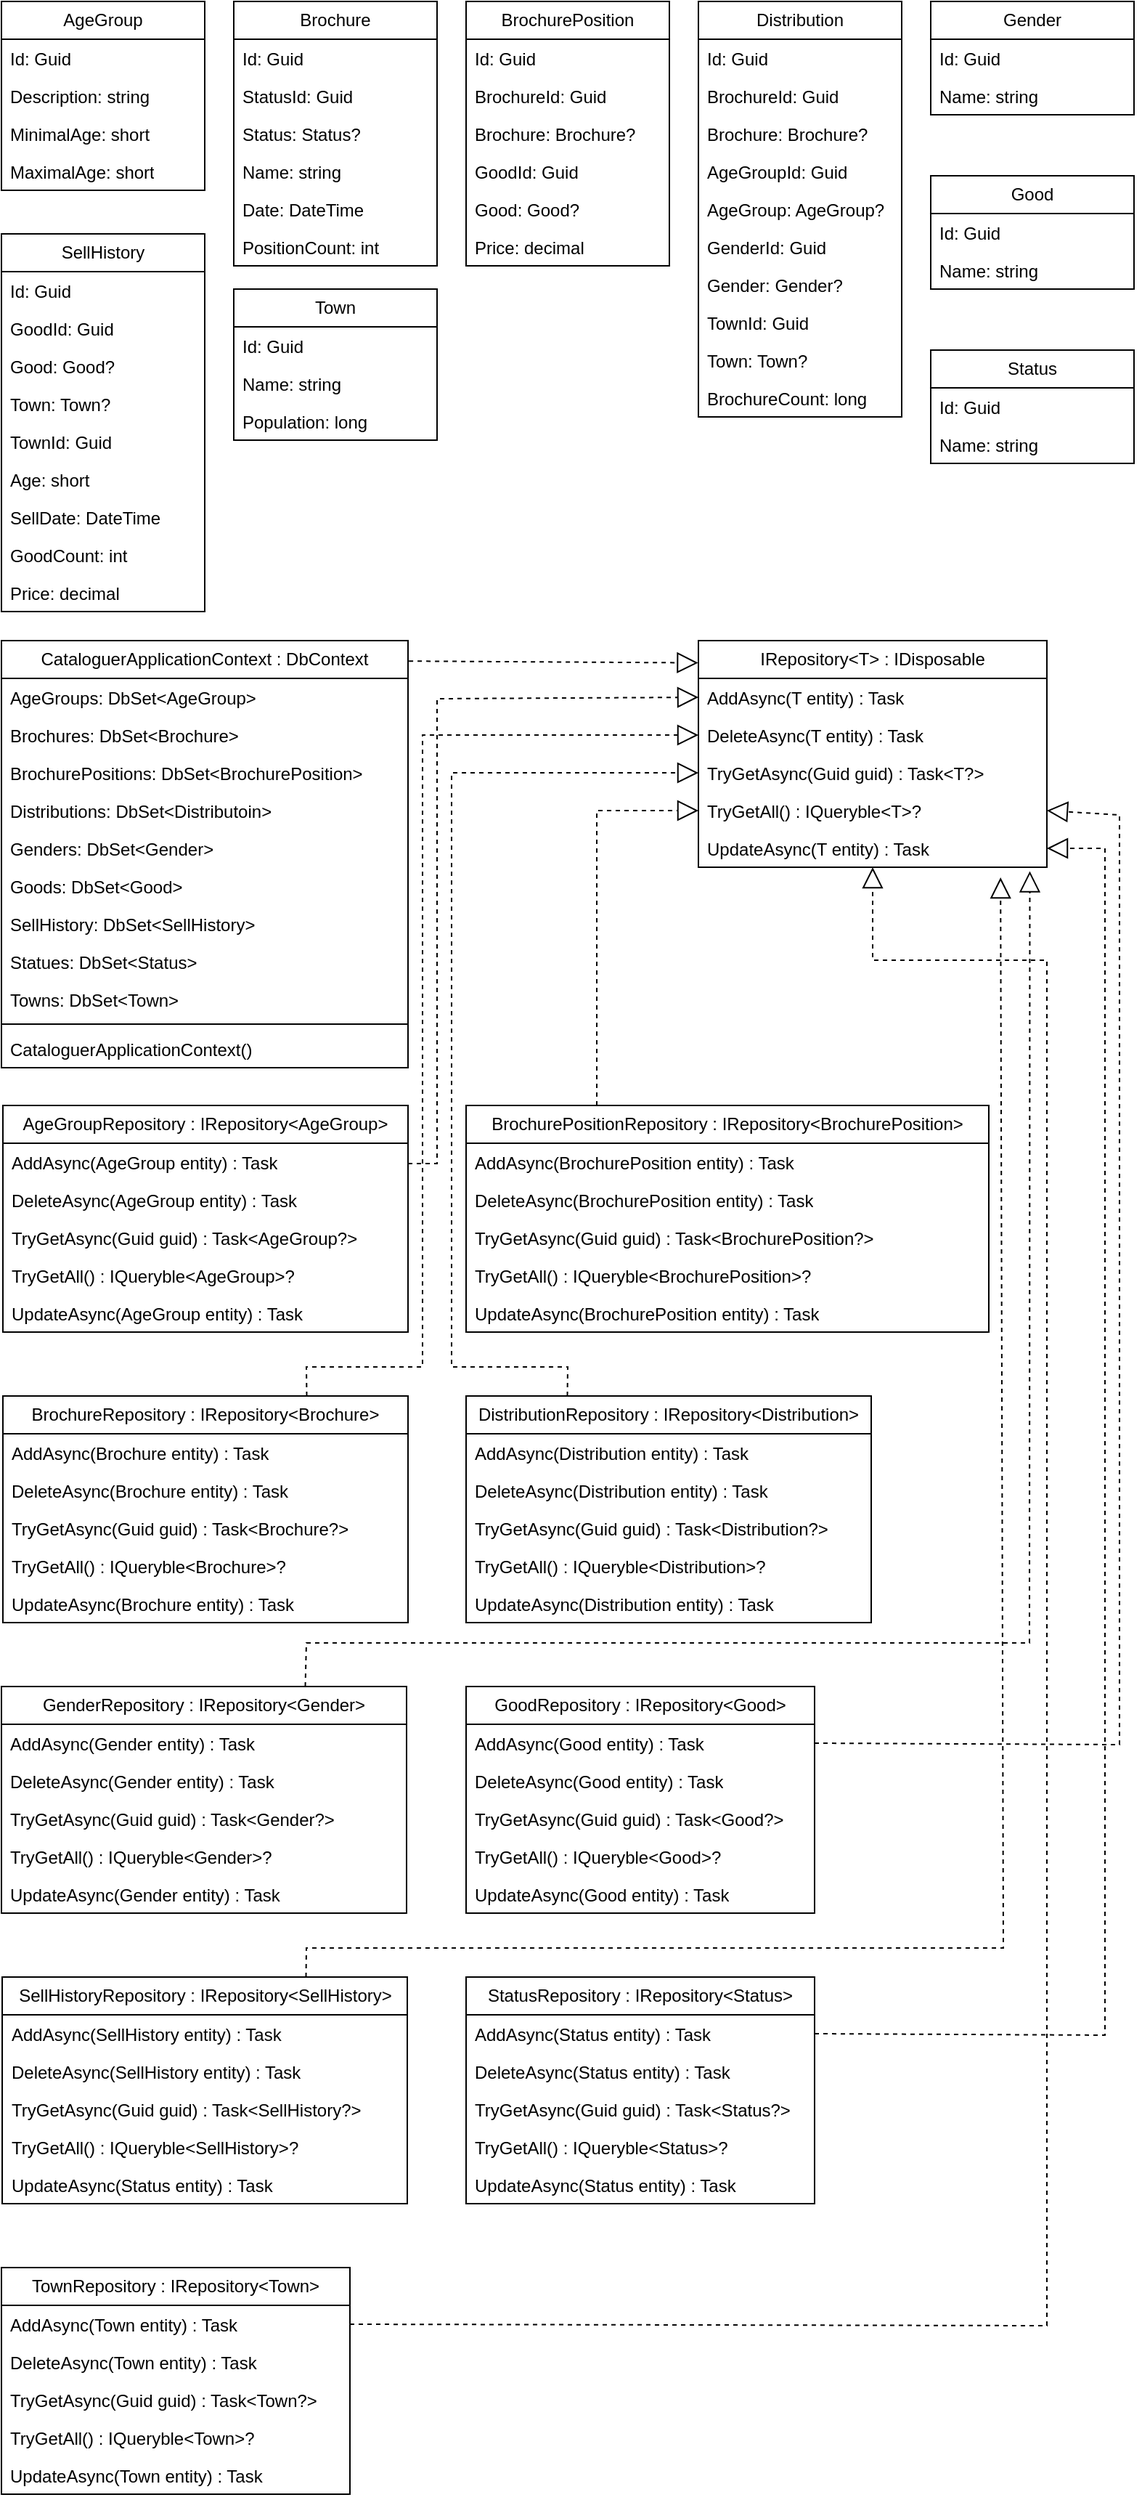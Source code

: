 <mxfile version="22.0.4" type="device">
  <diagram name="Страница — 1" id="dkIzatbvSpOLDC7T3Rk1">
    <mxGraphModel dx="1687" dy="904" grid="1" gridSize="10" guides="1" tooltips="1" connect="1" arrows="1" fold="1" page="1" pageScale="1" pageWidth="827" pageHeight="1169" math="0" shadow="0">
      <root>
        <mxCell id="0" />
        <mxCell id="1" parent="0" />
        <mxCell id="35c4_A7QGPOfmQpwrXr2-1" value="AgeGroup" style="swimlane;fontStyle=0;childLayout=stackLayout;horizontal=1;startSize=26;fillColor=none;horizontalStack=0;resizeParent=1;resizeParentMax=0;resizeLast=0;collapsible=1;marginBottom=0;whiteSpace=wrap;html=1;" parent="1" vertex="1">
          <mxGeometry x="40" y="40" width="140" height="130" as="geometry" />
        </mxCell>
        <mxCell id="35c4_A7QGPOfmQpwrXr2-2" value="Id: Guid" style="text;strokeColor=none;fillColor=none;align=left;verticalAlign=top;spacingLeft=4;spacingRight=4;overflow=hidden;rotatable=0;points=[[0,0.5],[1,0.5]];portConstraint=eastwest;whiteSpace=wrap;html=1;" parent="35c4_A7QGPOfmQpwrXr2-1" vertex="1">
          <mxGeometry y="26" width="140" height="26" as="geometry" />
        </mxCell>
        <mxCell id="35c4_A7QGPOfmQpwrXr2-3" value="Description: string" style="text;strokeColor=none;fillColor=none;align=left;verticalAlign=top;spacingLeft=4;spacingRight=4;overflow=hidden;rotatable=0;points=[[0,0.5],[1,0.5]];portConstraint=eastwest;whiteSpace=wrap;html=1;" parent="35c4_A7QGPOfmQpwrXr2-1" vertex="1">
          <mxGeometry y="52" width="140" height="26" as="geometry" />
        </mxCell>
        <mxCell id="35c4_A7QGPOfmQpwrXr2-4" value="MinimalAge: short" style="text;strokeColor=none;fillColor=none;align=left;verticalAlign=top;spacingLeft=4;spacingRight=4;overflow=hidden;rotatable=0;points=[[0,0.5],[1,0.5]];portConstraint=eastwest;whiteSpace=wrap;html=1;" parent="35c4_A7QGPOfmQpwrXr2-1" vertex="1">
          <mxGeometry y="78" width="140" height="26" as="geometry" />
        </mxCell>
        <mxCell id="35c4_A7QGPOfmQpwrXr2-5" value="MaximalAge: short" style="text;strokeColor=none;fillColor=none;align=left;verticalAlign=top;spacingLeft=4;spacingRight=4;overflow=hidden;rotatable=0;points=[[0,0.5],[1,0.5]];portConstraint=eastwest;whiteSpace=wrap;html=1;" parent="35c4_A7QGPOfmQpwrXr2-1" vertex="1">
          <mxGeometry y="104" width="140" height="26" as="geometry" />
        </mxCell>
        <mxCell id="35c4_A7QGPOfmQpwrXr2-6" value="Brochure" style="swimlane;fontStyle=0;childLayout=stackLayout;horizontal=1;startSize=26;fillColor=none;horizontalStack=0;resizeParent=1;resizeParentMax=0;resizeLast=0;collapsible=1;marginBottom=0;whiteSpace=wrap;html=1;" parent="1" vertex="1">
          <mxGeometry x="200" y="40" width="140" height="182" as="geometry" />
        </mxCell>
        <mxCell id="35c4_A7QGPOfmQpwrXr2-7" value="Id: Guid" style="text;strokeColor=none;fillColor=none;align=left;verticalAlign=top;spacingLeft=4;spacingRight=4;overflow=hidden;rotatable=0;points=[[0,0.5],[1,0.5]];portConstraint=eastwest;whiteSpace=wrap;html=1;" parent="35c4_A7QGPOfmQpwrXr2-6" vertex="1">
          <mxGeometry y="26" width="140" height="26" as="geometry" />
        </mxCell>
        <mxCell id="35c4_A7QGPOfmQpwrXr2-8" value="StatusId: Guid" style="text;strokeColor=none;fillColor=none;align=left;verticalAlign=top;spacingLeft=4;spacingRight=4;overflow=hidden;rotatable=0;points=[[0,0.5],[1,0.5]];portConstraint=eastwest;whiteSpace=wrap;html=1;" parent="35c4_A7QGPOfmQpwrXr2-6" vertex="1">
          <mxGeometry y="52" width="140" height="26" as="geometry" />
        </mxCell>
        <mxCell id="35c4_A7QGPOfmQpwrXr2-9" value="Status: Status?" style="text;strokeColor=none;fillColor=none;align=left;verticalAlign=top;spacingLeft=4;spacingRight=4;overflow=hidden;rotatable=0;points=[[0,0.5],[1,0.5]];portConstraint=eastwest;whiteSpace=wrap;html=1;" parent="35c4_A7QGPOfmQpwrXr2-6" vertex="1">
          <mxGeometry y="78" width="140" height="26" as="geometry" />
        </mxCell>
        <mxCell id="35c4_A7QGPOfmQpwrXr2-10" value="Name: string" style="text;strokeColor=none;fillColor=none;align=left;verticalAlign=top;spacingLeft=4;spacingRight=4;overflow=hidden;rotatable=0;points=[[0,0.5],[1,0.5]];portConstraint=eastwest;whiteSpace=wrap;html=1;" parent="35c4_A7QGPOfmQpwrXr2-6" vertex="1">
          <mxGeometry y="104" width="140" height="26" as="geometry" />
        </mxCell>
        <mxCell id="35c4_A7QGPOfmQpwrXr2-11" value="Date: DateTime" style="text;strokeColor=none;fillColor=none;align=left;verticalAlign=top;spacingLeft=4;spacingRight=4;overflow=hidden;rotatable=0;points=[[0,0.5],[1,0.5]];portConstraint=eastwest;whiteSpace=wrap;html=1;" parent="35c4_A7QGPOfmQpwrXr2-6" vertex="1">
          <mxGeometry y="130" width="140" height="26" as="geometry" />
        </mxCell>
        <mxCell id="35c4_A7QGPOfmQpwrXr2-13" value="PositionCount: int" style="text;strokeColor=none;fillColor=none;align=left;verticalAlign=top;spacingLeft=4;spacingRight=4;overflow=hidden;rotatable=0;points=[[0,0.5],[1,0.5]];portConstraint=eastwest;whiteSpace=wrap;html=1;" parent="35c4_A7QGPOfmQpwrXr2-6" vertex="1">
          <mxGeometry y="156" width="140" height="26" as="geometry" />
        </mxCell>
        <mxCell id="35c4_A7QGPOfmQpwrXr2-14" value="BrochurePosition" style="swimlane;fontStyle=0;childLayout=stackLayout;horizontal=1;startSize=26;fillColor=none;horizontalStack=0;resizeParent=1;resizeParentMax=0;resizeLast=0;collapsible=1;marginBottom=0;whiteSpace=wrap;html=1;" parent="1" vertex="1">
          <mxGeometry x="360" y="40" width="140" height="182" as="geometry" />
        </mxCell>
        <mxCell id="35c4_A7QGPOfmQpwrXr2-15" value="Id: Guid" style="text;strokeColor=none;fillColor=none;align=left;verticalAlign=top;spacingLeft=4;spacingRight=4;overflow=hidden;rotatable=0;points=[[0,0.5],[1,0.5]];portConstraint=eastwest;whiteSpace=wrap;html=1;" parent="35c4_A7QGPOfmQpwrXr2-14" vertex="1">
          <mxGeometry y="26" width="140" height="26" as="geometry" />
        </mxCell>
        <mxCell id="35c4_A7QGPOfmQpwrXr2-16" value="BrochureId: Guid" style="text;strokeColor=none;fillColor=none;align=left;verticalAlign=top;spacingLeft=4;spacingRight=4;overflow=hidden;rotatable=0;points=[[0,0.5],[1,0.5]];portConstraint=eastwest;whiteSpace=wrap;html=1;" parent="35c4_A7QGPOfmQpwrXr2-14" vertex="1">
          <mxGeometry y="52" width="140" height="26" as="geometry" />
        </mxCell>
        <mxCell id="35c4_A7QGPOfmQpwrXr2-17" value="Brochure: Brochure?" style="text;strokeColor=none;fillColor=none;align=left;verticalAlign=top;spacingLeft=4;spacingRight=4;overflow=hidden;rotatable=0;points=[[0,0.5],[1,0.5]];portConstraint=eastwest;whiteSpace=wrap;html=1;" parent="35c4_A7QGPOfmQpwrXr2-14" vertex="1">
          <mxGeometry y="78" width="140" height="26" as="geometry" />
        </mxCell>
        <mxCell id="35c4_A7QGPOfmQpwrXr2-22" value="GoodId: Guid" style="text;strokeColor=none;fillColor=none;align=left;verticalAlign=top;spacingLeft=4;spacingRight=4;overflow=hidden;rotatable=0;points=[[0,0.5],[1,0.5]];portConstraint=eastwest;whiteSpace=wrap;html=1;" parent="35c4_A7QGPOfmQpwrXr2-14" vertex="1">
          <mxGeometry y="104" width="140" height="26" as="geometry" />
        </mxCell>
        <mxCell id="35c4_A7QGPOfmQpwrXr2-23" value="Good: Good?" style="text;strokeColor=none;fillColor=none;align=left;verticalAlign=top;spacingLeft=4;spacingRight=4;overflow=hidden;rotatable=0;points=[[0,0.5],[1,0.5]];portConstraint=eastwest;whiteSpace=wrap;html=1;" parent="35c4_A7QGPOfmQpwrXr2-14" vertex="1">
          <mxGeometry y="130" width="140" height="26" as="geometry" />
        </mxCell>
        <mxCell id="35c4_A7QGPOfmQpwrXr2-20" value="Price: decimal" style="text;strokeColor=none;fillColor=none;align=left;verticalAlign=top;spacingLeft=4;spacingRight=4;overflow=hidden;rotatable=0;points=[[0,0.5],[1,0.5]];portConstraint=eastwest;whiteSpace=wrap;html=1;" parent="35c4_A7QGPOfmQpwrXr2-14" vertex="1">
          <mxGeometry y="156" width="140" height="26" as="geometry" />
        </mxCell>
        <mxCell id="35c4_A7QGPOfmQpwrXr2-24" value="Distribution" style="swimlane;fontStyle=0;childLayout=stackLayout;horizontal=1;startSize=26;fillColor=none;horizontalStack=0;resizeParent=1;resizeParentMax=0;resizeLast=0;collapsible=1;marginBottom=0;whiteSpace=wrap;html=1;" parent="1" vertex="1">
          <mxGeometry x="520" y="40" width="140" height="286" as="geometry" />
        </mxCell>
        <mxCell id="35c4_A7QGPOfmQpwrXr2-25" value="Id: Guid" style="text;strokeColor=none;fillColor=none;align=left;verticalAlign=top;spacingLeft=4;spacingRight=4;overflow=hidden;rotatable=0;points=[[0,0.5],[1,0.5]];portConstraint=eastwest;whiteSpace=wrap;html=1;" parent="35c4_A7QGPOfmQpwrXr2-24" vertex="1">
          <mxGeometry y="26" width="140" height="26" as="geometry" />
        </mxCell>
        <mxCell id="35c4_A7QGPOfmQpwrXr2-26" value="BrochureId: Guid" style="text;strokeColor=none;fillColor=none;align=left;verticalAlign=top;spacingLeft=4;spacingRight=4;overflow=hidden;rotatable=0;points=[[0,0.5],[1,0.5]];portConstraint=eastwest;whiteSpace=wrap;html=1;" parent="35c4_A7QGPOfmQpwrXr2-24" vertex="1">
          <mxGeometry y="52" width="140" height="26" as="geometry" />
        </mxCell>
        <mxCell id="35c4_A7QGPOfmQpwrXr2-27" value="Brochure: Brochure?" style="text;strokeColor=none;fillColor=none;align=left;verticalAlign=top;spacingLeft=4;spacingRight=4;overflow=hidden;rotatable=0;points=[[0,0.5],[1,0.5]];portConstraint=eastwest;whiteSpace=wrap;html=1;" parent="35c4_A7QGPOfmQpwrXr2-24" vertex="1">
          <mxGeometry y="78" width="140" height="26" as="geometry" />
        </mxCell>
        <mxCell id="35c4_A7QGPOfmQpwrXr2-28" value="AgeGroupId: Guid" style="text;strokeColor=none;fillColor=none;align=left;verticalAlign=top;spacingLeft=4;spacingRight=4;overflow=hidden;rotatable=0;points=[[0,0.5],[1,0.5]];portConstraint=eastwest;whiteSpace=wrap;html=1;" parent="35c4_A7QGPOfmQpwrXr2-24" vertex="1">
          <mxGeometry y="104" width="140" height="26" as="geometry" />
        </mxCell>
        <mxCell id="35c4_A7QGPOfmQpwrXr2-29" value="AgeGroup: AgeGroup?" style="text;strokeColor=none;fillColor=none;align=left;verticalAlign=top;spacingLeft=4;spacingRight=4;overflow=hidden;rotatable=0;points=[[0,0.5],[1,0.5]];portConstraint=eastwest;whiteSpace=wrap;html=1;" parent="35c4_A7QGPOfmQpwrXr2-24" vertex="1">
          <mxGeometry y="130" width="140" height="26" as="geometry" />
        </mxCell>
        <mxCell id="35c4_A7QGPOfmQpwrXr2-31" value="GenderId: Guid" style="text;strokeColor=none;fillColor=none;align=left;verticalAlign=top;spacingLeft=4;spacingRight=4;overflow=hidden;rotatable=0;points=[[0,0.5],[1,0.5]];portConstraint=eastwest;whiteSpace=wrap;html=1;" parent="35c4_A7QGPOfmQpwrXr2-24" vertex="1">
          <mxGeometry y="156" width="140" height="26" as="geometry" />
        </mxCell>
        <mxCell id="35c4_A7QGPOfmQpwrXr2-34" value="Gender: Gender?" style="text;strokeColor=none;fillColor=none;align=left;verticalAlign=top;spacingLeft=4;spacingRight=4;overflow=hidden;rotatable=0;points=[[0,0.5],[1,0.5]];portConstraint=eastwest;whiteSpace=wrap;html=1;" parent="35c4_A7QGPOfmQpwrXr2-24" vertex="1">
          <mxGeometry y="182" width="140" height="26" as="geometry" />
        </mxCell>
        <mxCell id="35c4_A7QGPOfmQpwrXr2-33" value="TownId: Guid" style="text;strokeColor=none;fillColor=none;align=left;verticalAlign=top;spacingLeft=4;spacingRight=4;overflow=hidden;rotatable=0;points=[[0,0.5],[1,0.5]];portConstraint=eastwest;whiteSpace=wrap;html=1;" parent="35c4_A7QGPOfmQpwrXr2-24" vertex="1">
          <mxGeometry y="208" width="140" height="26" as="geometry" />
        </mxCell>
        <mxCell id="35c4_A7QGPOfmQpwrXr2-32" value="Town: Town?" style="text;strokeColor=none;fillColor=none;align=left;verticalAlign=top;spacingLeft=4;spacingRight=4;overflow=hidden;rotatable=0;points=[[0,0.5],[1,0.5]];portConstraint=eastwest;whiteSpace=wrap;html=1;" parent="35c4_A7QGPOfmQpwrXr2-24" vertex="1">
          <mxGeometry y="234" width="140" height="26" as="geometry" />
        </mxCell>
        <mxCell id="35c4_A7QGPOfmQpwrXr2-30" value="BrochureCount: long" style="text;strokeColor=none;fillColor=none;align=left;verticalAlign=top;spacingLeft=4;spacingRight=4;overflow=hidden;rotatable=0;points=[[0,0.5],[1,0.5]];portConstraint=eastwest;whiteSpace=wrap;html=1;" parent="35c4_A7QGPOfmQpwrXr2-24" vertex="1">
          <mxGeometry y="260" width="140" height="26" as="geometry" />
        </mxCell>
        <mxCell id="35c4_A7QGPOfmQpwrXr2-35" value="Gender" style="swimlane;fontStyle=0;childLayout=stackLayout;horizontal=1;startSize=26;fillColor=none;horizontalStack=0;resizeParent=1;resizeParentMax=0;resizeLast=0;collapsible=1;marginBottom=0;whiteSpace=wrap;html=1;" parent="1" vertex="1">
          <mxGeometry x="680" y="40" width="140" height="78" as="geometry" />
        </mxCell>
        <mxCell id="35c4_A7QGPOfmQpwrXr2-36" value="Id: Guid" style="text;strokeColor=none;fillColor=none;align=left;verticalAlign=top;spacingLeft=4;spacingRight=4;overflow=hidden;rotatable=0;points=[[0,0.5],[1,0.5]];portConstraint=eastwest;whiteSpace=wrap;html=1;" parent="35c4_A7QGPOfmQpwrXr2-35" vertex="1">
          <mxGeometry y="26" width="140" height="26" as="geometry" />
        </mxCell>
        <mxCell id="35c4_A7QGPOfmQpwrXr2-37" value="Name: string" style="text;strokeColor=none;fillColor=none;align=left;verticalAlign=top;spacingLeft=4;spacingRight=4;overflow=hidden;rotatable=0;points=[[0,0.5],[1,0.5]];portConstraint=eastwest;whiteSpace=wrap;html=1;" parent="35c4_A7QGPOfmQpwrXr2-35" vertex="1">
          <mxGeometry y="52" width="140" height="26" as="geometry" />
        </mxCell>
        <mxCell id="35c4_A7QGPOfmQpwrXr2-40" value="Good" style="swimlane;fontStyle=0;childLayout=stackLayout;horizontal=1;startSize=26;fillColor=none;horizontalStack=0;resizeParent=1;resizeParentMax=0;resizeLast=0;collapsible=1;marginBottom=0;whiteSpace=wrap;html=1;" parent="1" vertex="1">
          <mxGeometry x="680" y="160" width="140" height="78" as="geometry" />
        </mxCell>
        <mxCell id="35c4_A7QGPOfmQpwrXr2-41" value="Id: Guid" style="text;strokeColor=none;fillColor=none;align=left;verticalAlign=top;spacingLeft=4;spacingRight=4;overflow=hidden;rotatable=0;points=[[0,0.5],[1,0.5]];portConstraint=eastwest;whiteSpace=wrap;html=1;" parent="35c4_A7QGPOfmQpwrXr2-40" vertex="1">
          <mxGeometry y="26" width="140" height="26" as="geometry" />
        </mxCell>
        <mxCell id="35c4_A7QGPOfmQpwrXr2-42" value="Name: string" style="text;strokeColor=none;fillColor=none;align=left;verticalAlign=top;spacingLeft=4;spacingRight=4;overflow=hidden;rotatable=0;points=[[0,0.5],[1,0.5]];portConstraint=eastwest;whiteSpace=wrap;html=1;" parent="35c4_A7QGPOfmQpwrXr2-40" vertex="1">
          <mxGeometry y="52" width="140" height="26" as="geometry" />
        </mxCell>
        <mxCell id="35c4_A7QGPOfmQpwrXr2-43" value="SellHistory" style="swimlane;fontStyle=0;childLayout=stackLayout;horizontal=1;startSize=26;fillColor=none;horizontalStack=0;resizeParent=1;resizeParentMax=0;resizeLast=0;collapsible=1;marginBottom=0;whiteSpace=wrap;html=1;" parent="1" vertex="1">
          <mxGeometry x="40" y="200" width="140" height="260" as="geometry" />
        </mxCell>
        <mxCell id="35c4_A7QGPOfmQpwrXr2-44" value="Id: Guid" style="text;strokeColor=none;fillColor=none;align=left;verticalAlign=top;spacingLeft=4;spacingRight=4;overflow=hidden;rotatable=0;points=[[0,0.5],[1,0.5]];portConstraint=eastwest;whiteSpace=wrap;html=1;" parent="35c4_A7QGPOfmQpwrXr2-43" vertex="1">
          <mxGeometry y="26" width="140" height="26" as="geometry" />
        </mxCell>
        <mxCell id="35c4_A7QGPOfmQpwrXr2-54" value="GoodId: Guid" style="text;strokeColor=none;fillColor=none;align=left;verticalAlign=top;spacingLeft=4;spacingRight=4;overflow=hidden;rotatable=0;points=[[0,0.5],[1,0.5]];portConstraint=eastwest;whiteSpace=wrap;html=1;" parent="35c4_A7QGPOfmQpwrXr2-43" vertex="1">
          <mxGeometry y="52" width="140" height="26" as="geometry" />
        </mxCell>
        <mxCell id="35c4_A7QGPOfmQpwrXr2-55" value="Good: Good?" style="text;strokeColor=none;fillColor=none;align=left;verticalAlign=top;spacingLeft=4;spacingRight=4;overflow=hidden;rotatable=0;points=[[0,0.5],[1,0.5]];portConstraint=eastwest;whiteSpace=wrap;html=1;" parent="35c4_A7QGPOfmQpwrXr2-43" vertex="1">
          <mxGeometry y="78" width="140" height="26" as="geometry" />
        </mxCell>
        <mxCell id="35c4_A7QGPOfmQpwrXr2-57" value="Town: Town?" style="text;strokeColor=none;fillColor=none;align=left;verticalAlign=top;spacingLeft=4;spacingRight=4;overflow=hidden;rotatable=0;points=[[0,0.5],[1,0.5]];portConstraint=eastwest;whiteSpace=wrap;html=1;" parent="35c4_A7QGPOfmQpwrXr2-43" vertex="1">
          <mxGeometry y="104" width="140" height="26" as="geometry" />
        </mxCell>
        <mxCell id="35c4_A7QGPOfmQpwrXr2-56" value="TownId: Guid" style="text;strokeColor=none;fillColor=none;align=left;verticalAlign=top;spacingLeft=4;spacingRight=4;overflow=hidden;rotatable=0;points=[[0,0.5],[1,0.5]];portConstraint=eastwest;whiteSpace=wrap;html=1;" parent="35c4_A7QGPOfmQpwrXr2-43" vertex="1">
          <mxGeometry y="130" width="140" height="26" as="geometry" />
        </mxCell>
        <mxCell id="35c4_A7QGPOfmQpwrXr2-58" value="Age: short" style="text;strokeColor=none;fillColor=none;align=left;verticalAlign=top;spacingLeft=4;spacingRight=4;overflow=hidden;rotatable=0;points=[[0,0.5],[1,0.5]];portConstraint=eastwest;whiteSpace=wrap;html=1;" parent="35c4_A7QGPOfmQpwrXr2-43" vertex="1">
          <mxGeometry y="156" width="140" height="26" as="geometry" />
        </mxCell>
        <mxCell id="35c4_A7QGPOfmQpwrXr2-59" value="SellDate: DateTime" style="text;strokeColor=none;fillColor=none;align=left;verticalAlign=top;spacingLeft=4;spacingRight=4;overflow=hidden;rotatable=0;points=[[0,0.5],[1,0.5]];portConstraint=eastwest;whiteSpace=wrap;html=1;" parent="35c4_A7QGPOfmQpwrXr2-43" vertex="1">
          <mxGeometry y="182" width="140" height="26" as="geometry" />
        </mxCell>
        <mxCell id="35c4_A7QGPOfmQpwrXr2-12" value="GoodCount: int" style="text;strokeColor=none;fillColor=none;align=left;verticalAlign=top;spacingLeft=4;spacingRight=4;overflow=hidden;rotatable=0;points=[[0,0.5],[1,0.5]];portConstraint=eastwest;whiteSpace=wrap;html=1;" parent="35c4_A7QGPOfmQpwrXr2-43" vertex="1">
          <mxGeometry y="208" width="140" height="26" as="geometry" />
        </mxCell>
        <mxCell id="35c4_A7QGPOfmQpwrXr2-60" value="Price: decimal" style="text;strokeColor=none;fillColor=none;align=left;verticalAlign=top;spacingLeft=4;spacingRight=4;overflow=hidden;rotatable=0;points=[[0,0.5],[1,0.5]];portConstraint=eastwest;whiteSpace=wrap;html=1;" parent="35c4_A7QGPOfmQpwrXr2-43" vertex="1">
          <mxGeometry y="234" width="140" height="26" as="geometry" />
        </mxCell>
        <mxCell id="35c4_A7QGPOfmQpwrXr2-61" value="Status" style="swimlane;fontStyle=0;childLayout=stackLayout;horizontal=1;startSize=26;fillColor=none;horizontalStack=0;resizeParent=1;resizeParentMax=0;resizeLast=0;collapsible=1;marginBottom=0;whiteSpace=wrap;html=1;" parent="1" vertex="1">
          <mxGeometry x="680" y="280" width="140" height="78" as="geometry" />
        </mxCell>
        <mxCell id="35c4_A7QGPOfmQpwrXr2-62" value="Id: Guid" style="text;strokeColor=none;fillColor=none;align=left;verticalAlign=top;spacingLeft=4;spacingRight=4;overflow=hidden;rotatable=0;points=[[0,0.5],[1,0.5]];portConstraint=eastwest;whiteSpace=wrap;html=1;" parent="35c4_A7QGPOfmQpwrXr2-61" vertex="1">
          <mxGeometry y="26" width="140" height="26" as="geometry" />
        </mxCell>
        <mxCell id="35c4_A7QGPOfmQpwrXr2-63" value="Name: string" style="text;strokeColor=none;fillColor=none;align=left;verticalAlign=top;spacingLeft=4;spacingRight=4;overflow=hidden;rotatable=0;points=[[0,0.5],[1,0.5]];portConstraint=eastwest;whiteSpace=wrap;html=1;" parent="35c4_A7QGPOfmQpwrXr2-61" vertex="1">
          <mxGeometry y="52" width="140" height="26" as="geometry" />
        </mxCell>
        <mxCell id="35c4_A7QGPOfmQpwrXr2-64" value="Town" style="swimlane;fontStyle=0;childLayout=stackLayout;horizontal=1;startSize=26;fillColor=none;horizontalStack=0;resizeParent=1;resizeParentMax=0;resizeLast=0;collapsible=1;marginBottom=0;whiteSpace=wrap;html=1;" parent="1" vertex="1">
          <mxGeometry x="200" y="238" width="140" height="104" as="geometry" />
        </mxCell>
        <mxCell id="35c4_A7QGPOfmQpwrXr2-65" value="Id: Guid" style="text;strokeColor=none;fillColor=none;align=left;verticalAlign=top;spacingLeft=4;spacingRight=4;overflow=hidden;rotatable=0;points=[[0,0.5],[1,0.5]];portConstraint=eastwest;whiteSpace=wrap;html=1;" parent="35c4_A7QGPOfmQpwrXr2-64" vertex="1">
          <mxGeometry y="26" width="140" height="26" as="geometry" />
        </mxCell>
        <mxCell id="35c4_A7QGPOfmQpwrXr2-66" value="Name: string" style="text;strokeColor=none;fillColor=none;align=left;verticalAlign=top;spacingLeft=4;spacingRight=4;overflow=hidden;rotatable=0;points=[[0,0.5],[1,0.5]];portConstraint=eastwest;whiteSpace=wrap;html=1;" parent="35c4_A7QGPOfmQpwrXr2-64" vertex="1">
          <mxGeometry y="52" width="140" height="26" as="geometry" />
        </mxCell>
        <mxCell id="35c4_A7QGPOfmQpwrXr2-67" value="Population: long" style="text;strokeColor=none;fillColor=none;align=left;verticalAlign=top;spacingLeft=4;spacingRight=4;overflow=hidden;rotatable=0;points=[[0,0.5],[1,0.5]];portConstraint=eastwest;whiteSpace=wrap;html=1;" parent="35c4_A7QGPOfmQpwrXr2-64" vertex="1">
          <mxGeometry y="78" width="140" height="26" as="geometry" />
        </mxCell>
        <mxCell id="35c4_A7QGPOfmQpwrXr2-68" value="CataloguerApplicationContext : DbContext" style="swimlane;fontStyle=0;childLayout=stackLayout;horizontal=1;startSize=26;fillColor=none;horizontalStack=0;resizeParent=1;resizeParentMax=0;resizeLast=0;collapsible=1;marginBottom=0;whiteSpace=wrap;html=1;" parent="1" vertex="1">
          <mxGeometry x="40" y="480" width="280" height="294" as="geometry" />
        </mxCell>
        <mxCell id="35c4_A7QGPOfmQpwrXr2-76" value="AgeGroups: DbSet&amp;lt;AgeGroup&amp;gt;" style="text;strokeColor=none;fillColor=none;align=left;verticalAlign=top;spacingLeft=4;spacingRight=4;overflow=hidden;rotatable=0;points=[[0,0.5],[1,0.5]];portConstraint=eastwest;whiteSpace=wrap;html=1;" parent="35c4_A7QGPOfmQpwrXr2-68" vertex="1">
          <mxGeometry y="26" width="280" height="26" as="geometry" />
        </mxCell>
        <mxCell id="35c4_A7QGPOfmQpwrXr2-77" value="Brochures: DbSet&amp;lt;Brochure&amp;gt;" style="text;strokeColor=none;fillColor=none;align=left;verticalAlign=top;spacingLeft=4;spacingRight=4;overflow=hidden;rotatable=0;points=[[0,0.5],[1,0.5]];portConstraint=eastwest;whiteSpace=wrap;html=1;" parent="35c4_A7QGPOfmQpwrXr2-68" vertex="1">
          <mxGeometry y="52" width="280" height="26" as="geometry" />
        </mxCell>
        <mxCell id="35c4_A7QGPOfmQpwrXr2-69" value="BrochurePositions: DbSet&amp;lt;BrochurePosition&amp;gt;" style="text;strokeColor=none;fillColor=none;align=left;verticalAlign=top;spacingLeft=4;spacingRight=4;overflow=hidden;rotatable=0;points=[[0,0.5],[1,0.5]];portConstraint=eastwest;whiteSpace=wrap;html=1;" parent="35c4_A7QGPOfmQpwrXr2-68" vertex="1">
          <mxGeometry y="78" width="280" height="26" as="geometry" />
        </mxCell>
        <mxCell id="35c4_A7QGPOfmQpwrXr2-72" value="Distributions: DbSet&amp;lt;Distributoin&amp;gt;" style="text;strokeColor=none;fillColor=none;align=left;verticalAlign=top;spacingLeft=4;spacingRight=4;overflow=hidden;rotatable=0;points=[[0,0.5],[1,0.5]];portConstraint=eastwest;whiteSpace=wrap;html=1;" parent="35c4_A7QGPOfmQpwrXr2-68" vertex="1">
          <mxGeometry y="104" width="280" height="26" as="geometry" />
        </mxCell>
        <mxCell id="35c4_A7QGPOfmQpwrXr2-73" value="Genders: DbSet&amp;lt;Gender&amp;gt;" style="text;strokeColor=none;fillColor=none;align=left;verticalAlign=top;spacingLeft=4;spacingRight=4;overflow=hidden;rotatable=0;points=[[0,0.5],[1,0.5]];portConstraint=eastwest;whiteSpace=wrap;html=1;" parent="35c4_A7QGPOfmQpwrXr2-68" vertex="1">
          <mxGeometry y="130" width="280" height="26" as="geometry" />
        </mxCell>
        <mxCell id="35c4_A7QGPOfmQpwrXr2-74" value="Goods: DbSet&amp;lt;Good&amp;gt;" style="text;strokeColor=none;fillColor=none;align=left;verticalAlign=top;spacingLeft=4;spacingRight=4;overflow=hidden;rotatable=0;points=[[0,0.5],[1,0.5]];portConstraint=eastwest;whiteSpace=wrap;html=1;" parent="35c4_A7QGPOfmQpwrXr2-68" vertex="1">
          <mxGeometry y="156" width="280" height="26" as="geometry" />
        </mxCell>
        <mxCell id="35c4_A7QGPOfmQpwrXr2-78" value="SellHistory: DbSet&amp;lt;SellHistory&amp;gt;" style="text;strokeColor=none;fillColor=none;align=left;verticalAlign=top;spacingLeft=4;spacingRight=4;overflow=hidden;rotatable=0;points=[[0,0.5],[1,0.5]];portConstraint=eastwest;whiteSpace=wrap;html=1;" parent="35c4_A7QGPOfmQpwrXr2-68" vertex="1">
          <mxGeometry y="182" width="280" height="26" as="geometry" />
        </mxCell>
        <mxCell id="35c4_A7QGPOfmQpwrXr2-79" value="Statues: DbSet&amp;lt;Status&amp;gt;" style="text;strokeColor=none;fillColor=none;align=left;verticalAlign=top;spacingLeft=4;spacingRight=4;overflow=hidden;rotatable=0;points=[[0,0.5],[1,0.5]];portConstraint=eastwest;whiteSpace=wrap;html=1;" parent="35c4_A7QGPOfmQpwrXr2-68" vertex="1">
          <mxGeometry y="208" width="280" height="26" as="geometry" />
        </mxCell>
        <mxCell id="35c4_A7QGPOfmQpwrXr2-75" value="Towns: DbSet&amp;lt;Town&amp;gt;" style="text;strokeColor=none;fillColor=none;align=left;verticalAlign=top;spacingLeft=4;spacingRight=4;overflow=hidden;rotatable=0;points=[[0,0.5],[1,0.5]];portConstraint=eastwest;whiteSpace=wrap;html=1;" parent="35c4_A7QGPOfmQpwrXr2-68" vertex="1">
          <mxGeometry y="234" width="280" height="26" as="geometry" />
        </mxCell>
        <mxCell id="35c4_A7QGPOfmQpwrXr2-80" value="" style="line;strokeWidth=1;fillColor=none;align=left;verticalAlign=middle;spacingTop=-1;spacingLeft=3;spacingRight=3;rotatable=0;labelPosition=right;points=[];portConstraint=eastwest;strokeColor=inherit;" parent="35c4_A7QGPOfmQpwrXr2-68" vertex="1">
          <mxGeometry y="260" width="280" height="8" as="geometry" />
        </mxCell>
        <mxCell id="35c4_A7QGPOfmQpwrXr2-81" value="CataloguerApplicationContext()" style="text;strokeColor=none;fillColor=none;align=left;verticalAlign=top;spacingLeft=4;spacingRight=4;overflow=hidden;rotatable=0;points=[[0,0.5],[1,0.5]];portConstraint=eastwest;whiteSpace=wrap;html=1;" parent="35c4_A7QGPOfmQpwrXr2-68" vertex="1">
          <mxGeometry y="268" width="280" height="26" as="geometry" />
        </mxCell>
        <mxCell id="35c4_A7QGPOfmQpwrXr2-82" value="IRepository&amp;lt;T&amp;gt; : IDisposable" style="swimlane;fontStyle=0;childLayout=stackLayout;horizontal=1;startSize=26;fillColor=none;horizontalStack=0;resizeParent=1;resizeParentMax=0;resizeLast=0;collapsible=1;marginBottom=0;whiteSpace=wrap;html=1;" parent="1" vertex="1">
          <mxGeometry x="520" y="480" width="240" height="156" as="geometry" />
        </mxCell>
        <mxCell id="35c4_A7QGPOfmQpwrXr2-83" value="AddAsync(T entity) : Task" style="text;strokeColor=none;fillColor=none;align=left;verticalAlign=top;spacingLeft=4;spacingRight=4;overflow=hidden;rotatable=0;points=[[0,0.5],[1,0.5]];portConstraint=eastwest;whiteSpace=wrap;html=1;" parent="35c4_A7QGPOfmQpwrXr2-82" vertex="1">
          <mxGeometry y="26" width="240" height="26" as="geometry" />
        </mxCell>
        <mxCell id="35c4_A7QGPOfmQpwrXr2-86" value="DeleteAsync(T entity) : Task" style="text;strokeColor=none;fillColor=none;align=left;verticalAlign=top;spacingLeft=4;spacingRight=4;overflow=hidden;rotatable=0;points=[[0,0.5],[1,0.5]];portConstraint=eastwest;whiteSpace=wrap;html=1;" parent="35c4_A7QGPOfmQpwrXr2-82" vertex="1">
          <mxGeometry y="52" width="240" height="26" as="geometry" />
        </mxCell>
        <mxCell id="35c4_A7QGPOfmQpwrXr2-87" value="TryGetAsync(Guid guid) : Task&amp;lt;T?&amp;gt;" style="text;strokeColor=none;fillColor=none;align=left;verticalAlign=top;spacingLeft=4;spacingRight=4;overflow=hidden;rotatable=0;points=[[0,0.5],[1,0.5]];portConstraint=eastwest;whiteSpace=wrap;html=1;" parent="35c4_A7QGPOfmQpwrXr2-82" vertex="1">
          <mxGeometry y="78" width="240" height="26" as="geometry" />
        </mxCell>
        <mxCell id="35c4_A7QGPOfmQpwrXr2-88" value="TryGetAll() : IQueryble&amp;lt;T&amp;gt;?" style="text;strokeColor=none;fillColor=none;align=left;verticalAlign=top;spacingLeft=4;spacingRight=4;overflow=hidden;rotatable=0;points=[[0,0.5],[1,0.5]];portConstraint=eastwest;whiteSpace=wrap;html=1;" parent="35c4_A7QGPOfmQpwrXr2-82" vertex="1">
          <mxGeometry y="104" width="240" height="26" as="geometry" />
        </mxCell>
        <mxCell id="35c4_A7QGPOfmQpwrXr2-89" value="UpdateAsync(T entity) : Task" style="text;strokeColor=none;fillColor=none;align=left;verticalAlign=top;spacingLeft=4;spacingRight=4;overflow=hidden;rotatable=0;points=[[0,0.5],[1,0.5]];portConstraint=eastwest;whiteSpace=wrap;html=1;" parent="35c4_A7QGPOfmQpwrXr2-82" vertex="1">
          <mxGeometry y="130" width="240" height="26" as="geometry" />
        </mxCell>
        <mxCell id="35c4_A7QGPOfmQpwrXr2-90" value="AgeGroupRepository : IRepository&amp;lt;AgeGroup&amp;gt;" style="swimlane;fontStyle=0;childLayout=stackLayout;horizontal=1;startSize=26;fillColor=none;horizontalStack=0;resizeParent=1;resizeParentMax=0;resizeLast=0;collapsible=1;marginBottom=0;whiteSpace=wrap;html=1;" parent="1" vertex="1">
          <mxGeometry x="41" y="800" width="279" height="156" as="geometry" />
        </mxCell>
        <mxCell id="35c4_A7QGPOfmQpwrXr2-91" value="AddAsync(AgeGroup entity) : Task" style="text;strokeColor=none;fillColor=none;align=left;verticalAlign=top;spacingLeft=4;spacingRight=4;overflow=hidden;rotatable=0;points=[[0,0.5],[1,0.5]];portConstraint=eastwest;whiteSpace=wrap;html=1;" parent="35c4_A7QGPOfmQpwrXr2-90" vertex="1">
          <mxGeometry y="26" width="279" height="26" as="geometry" />
        </mxCell>
        <mxCell id="35c4_A7QGPOfmQpwrXr2-92" value="DeleteAsync(AgeGroup entity) : Task" style="text;strokeColor=none;fillColor=none;align=left;verticalAlign=top;spacingLeft=4;spacingRight=4;overflow=hidden;rotatable=0;points=[[0,0.5],[1,0.5]];portConstraint=eastwest;whiteSpace=wrap;html=1;" parent="35c4_A7QGPOfmQpwrXr2-90" vertex="1">
          <mxGeometry y="52" width="279" height="26" as="geometry" />
        </mxCell>
        <mxCell id="35c4_A7QGPOfmQpwrXr2-93" value="TryGetAsync(Guid guid) : Task&amp;lt;AgeGroup?&amp;gt;" style="text;strokeColor=none;fillColor=none;align=left;verticalAlign=top;spacingLeft=4;spacingRight=4;overflow=hidden;rotatable=0;points=[[0,0.5],[1,0.5]];portConstraint=eastwest;whiteSpace=wrap;html=1;" parent="35c4_A7QGPOfmQpwrXr2-90" vertex="1">
          <mxGeometry y="78" width="279" height="26" as="geometry" />
        </mxCell>
        <mxCell id="35c4_A7QGPOfmQpwrXr2-94" value="TryGetAll() : IQueryble&amp;lt;AgeGroup&amp;gt;?" style="text;strokeColor=none;fillColor=none;align=left;verticalAlign=top;spacingLeft=4;spacingRight=4;overflow=hidden;rotatable=0;points=[[0,0.5],[1,0.5]];portConstraint=eastwest;whiteSpace=wrap;html=1;" parent="35c4_A7QGPOfmQpwrXr2-90" vertex="1">
          <mxGeometry y="104" width="279" height="26" as="geometry" />
        </mxCell>
        <mxCell id="35c4_A7QGPOfmQpwrXr2-95" value="UpdateAsync(AgeGroup&amp;nbsp;entity) : Task" style="text;strokeColor=none;fillColor=none;align=left;verticalAlign=top;spacingLeft=4;spacingRight=4;overflow=hidden;rotatable=0;points=[[0,0.5],[1,0.5]];portConstraint=eastwest;whiteSpace=wrap;html=1;" parent="35c4_A7QGPOfmQpwrXr2-90" vertex="1">
          <mxGeometry y="130" width="279" height="26" as="geometry" />
        </mxCell>
        <mxCell id="35c4_A7QGPOfmQpwrXr2-96" value="BrochurePositionRepository : IRepository&amp;lt;BrochurePosition&amp;gt;" style="swimlane;fontStyle=0;childLayout=stackLayout;horizontal=1;startSize=26;fillColor=none;horizontalStack=0;resizeParent=1;resizeParentMax=0;resizeLast=0;collapsible=1;marginBottom=0;whiteSpace=wrap;html=1;" parent="1" vertex="1">
          <mxGeometry x="360" y="800" width="360" height="156" as="geometry" />
        </mxCell>
        <mxCell id="35c4_A7QGPOfmQpwrXr2-97" value="AddAsync(BrochurePosition&amp;nbsp;entity) : Task" style="text;strokeColor=none;fillColor=none;align=left;verticalAlign=top;spacingLeft=4;spacingRight=4;overflow=hidden;rotatable=0;points=[[0,0.5],[1,0.5]];portConstraint=eastwest;whiteSpace=wrap;html=1;" parent="35c4_A7QGPOfmQpwrXr2-96" vertex="1">
          <mxGeometry y="26" width="360" height="26" as="geometry" />
        </mxCell>
        <mxCell id="35c4_A7QGPOfmQpwrXr2-98" value="DeleteAsync(BrochurePosition&amp;nbsp;entity) : Task" style="text;strokeColor=none;fillColor=none;align=left;verticalAlign=top;spacingLeft=4;spacingRight=4;overflow=hidden;rotatable=0;points=[[0,0.5],[1,0.5]];portConstraint=eastwest;whiteSpace=wrap;html=1;" parent="35c4_A7QGPOfmQpwrXr2-96" vertex="1">
          <mxGeometry y="52" width="360" height="26" as="geometry" />
        </mxCell>
        <mxCell id="35c4_A7QGPOfmQpwrXr2-99" value="TryGetAsync(Guid guid) : Task&amp;lt;BrochurePosition?&amp;gt;" style="text;strokeColor=none;fillColor=none;align=left;verticalAlign=top;spacingLeft=4;spacingRight=4;overflow=hidden;rotatable=0;points=[[0,0.5],[1,0.5]];portConstraint=eastwest;whiteSpace=wrap;html=1;" parent="35c4_A7QGPOfmQpwrXr2-96" vertex="1">
          <mxGeometry y="78" width="360" height="26" as="geometry" />
        </mxCell>
        <mxCell id="35c4_A7QGPOfmQpwrXr2-100" value="TryGetAll() : IQueryble&amp;lt;BrochurePosition&amp;gt;?" style="text;strokeColor=none;fillColor=none;align=left;verticalAlign=top;spacingLeft=4;spacingRight=4;overflow=hidden;rotatable=0;points=[[0,0.5],[1,0.5]];portConstraint=eastwest;whiteSpace=wrap;html=1;" parent="35c4_A7QGPOfmQpwrXr2-96" vertex="1">
          <mxGeometry y="104" width="360" height="26" as="geometry" />
        </mxCell>
        <mxCell id="35c4_A7QGPOfmQpwrXr2-101" value="UpdateAsync(BrochurePosition&amp;nbsp;entity) : Task" style="text;strokeColor=none;fillColor=none;align=left;verticalAlign=top;spacingLeft=4;spacingRight=4;overflow=hidden;rotatable=0;points=[[0,0.5],[1,0.5]];portConstraint=eastwest;whiteSpace=wrap;html=1;" parent="35c4_A7QGPOfmQpwrXr2-96" vertex="1">
          <mxGeometry y="130" width="360" height="26" as="geometry" />
        </mxCell>
        <mxCell id="35c4_A7QGPOfmQpwrXr2-102" value="BrochureRepository : IRepository&amp;lt;Brochure&amp;gt;" style="swimlane;fontStyle=0;childLayout=stackLayout;horizontal=1;startSize=26;fillColor=none;horizontalStack=0;resizeParent=1;resizeParentMax=0;resizeLast=0;collapsible=1;marginBottom=0;whiteSpace=wrap;html=1;" parent="1" vertex="1">
          <mxGeometry x="41" y="1000" width="279" height="156" as="geometry" />
        </mxCell>
        <mxCell id="35c4_A7QGPOfmQpwrXr2-103" value="AddAsync(Brochure entity) : Task" style="text;strokeColor=none;fillColor=none;align=left;verticalAlign=top;spacingLeft=4;spacingRight=4;overflow=hidden;rotatable=0;points=[[0,0.5],[1,0.5]];portConstraint=eastwest;whiteSpace=wrap;html=1;" parent="35c4_A7QGPOfmQpwrXr2-102" vertex="1">
          <mxGeometry y="26" width="279" height="26" as="geometry" />
        </mxCell>
        <mxCell id="35c4_A7QGPOfmQpwrXr2-104" value="DeleteAsync(Brochure entity) : Task" style="text;strokeColor=none;fillColor=none;align=left;verticalAlign=top;spacingLeft=4;spacingRight=4;overflow=hidden;rotatable=0;points=[[0,0.5],[1,0.5]];portConstraint=eastwest;whiteSpace=wrap;html=1;" parent="35c4_A7QGPOfmQpwrXr2-102" vertex="1">
          <mxGeometry y="52" width="279" height="26" as="geometry" />
        </mxCell>
        <mxCell id="35c4_A7QGPOfmQpwrXr2-105" value="TryGetAsync(Guid guid) : Task&amp;lt;Brochure?&amp;gt;" style="text;strokeColor=none;fillColor=none;align=left;verticalAlign=top;spacingLeft=4;spacingRight=4;overflow=hidden;rotatable=0;points=[[0,0.5],[1,0.5]];portConstraint=eastwest;whiteSpace=wrap;html=1;" parent="35c4_A7QGPOfmQpwrXr2-102" vertex="1">
          <mxGeometry y="78" width="279" height="26" as="geometry" />
        </mxCell>
        <mxCell id="35c4_A7QGPOfmQpwrXr2-106" value="TryGetAll() : IQueryble&amp;lt;Brochure&amp;gt;?" style="text;strokeColor=none;fillColor=none;align=left;verticalAlign=top;spacingLeft=4;spacingRight=4;overflow=hidden;rotatable=0;points=[[0,0.5],[1,0.5]];portConstraint=eastwest;whiteSpace=wrap;html=1;" parent="35c4_A7QGPOfmQpwrXr2-102" vertex="1">
          <mxGeometry y="104" width="279" height="26" as="geometry" />
        </mxCell>
        <mxCell id="35c4_A7QGPOfmQpwrXr2-107" value="UpdateAsync(Brochure entity) : Task" style="text;strokeColor=none;fillColor=none;align=left;verticalAlign=top;spacingLeft=4;spacingRight=4;overflow=hidden;rotatable=0;points=[[0,0.5],[1,0.5]];portConstraint=eastwest;whiteSpace=wrap;html=1;" parent="35c4_A7QGPOfmQpwrXr2-102" vertex="1">
          <mxGeometry y="130" width="279" height="26" as="geometry" />
        </mxCell>
        <mxCell id="35c4_A7QGPOfmQpwrXr2-108" value="DistributionRepository : IRepository&amp;lt;Distribution&amp;gt;" style="swimlane;fontStyle=0;childLayout=stackLayout;horizontal=1;startSize=26;fillColor=none;horizontalStack=0;resizeParent=1;resizeParentMax=0;resizeLast=0;collapsible=1;marginBottom=0;whiteSpace=wrap;html=1;" parent="1" vertex="1">
          <mxGeometry x="360" y="1000" width="279" height="156" as="geometry" />
        </mxCell>
        <mxCell id="35c4_A7QGPOfmQpwrXr2-109" value="AddAsync(Distribution entity) : Task" style="text;strokeColor=none;fillColor=none;align=left;verticalAlign=top;spacingLeft=4;spacingRight=4;overflow=hidden;rotatable=0;points=[[0,0.5],[1,0.5]];portConstraint=eastwest;whiteSpace=wrap;html=1;" parent="35c4_A7QGPOfmQpwrXr2-108" vertex="1">
          <mxGeometry y="26" width="279" height="26" as="geometry" />
        </mxCell>
        <mxCell id="35c4_A7QGPOfmQpwrXr2-110" value="DeleteAsync(Distribution entity) : Task" style="text;strokeColor=none;fillColor=none;align=left;verticalAlign=top;spacingLeft=4;spacingRight=4;overflow=hidden;rotatable=0;points=[[0,0.5],[1,0.5]];portConstraint=eastwest;whiteSpace=wrap;html=1;" parent="35c4_A7QGPOfmQpwrXr2-108" vertex="1">
          <mxGeometry y="52" width="279" height="26" as="geometry" />
        </mxCell>
        <mxCell id="35c4_A7QGPOfmQpwrXr2-111" value="TryGetAsync(Guid guid) : Task&amp;lt;Distribution?&amp;gt;" style="text;strokeColor=none;fillColor=none;align=left;verticalAlign=top;spacingLeft=4;spacingRight=4;overflow=hidden;rotatable=0;points=[[0,0.5],[1,0.5]];portConstraint=eastwest;whiteSpace=wrap;html=1;" parent="35c4_A7QGPOfmQpwrXr2-108" vertex="1">
          <mxGeometry y="78" width="279" height="26" as="geometry" />
        </mxCell>
        <mxCell id="35c4_A7QGPOfmQpwrXr2-112" value="TryGetAll() : IQueryble&amp;lt;Distribution&amp;gt;?" style="text;strokeColor=none;fillColor=none;align=left;verticalAlign=top;spacingLeft=4;spacingRight=4;overflow=hidden;rotatable=0;points=[[0,0.5],[1,0.5]];portConstraint=eastwest;whiteSpace=wrap;html=1;" parent="35c4_A7QGPOfmQpwrXr2-108" vertex="1">
          <mxGeometry y="104" width="279" height="26" as="geometry" />
        </mxCell>
        <mxCell id="35c4_A7QGPOfmQpwrXr2-113" value="UpdateAsync(Distribution entity) : Task" style="text;strokeColor=none;fillColor=none;align=left;verticalAlign=top;spacingLeft=4;spacingRight=4;overflow=hidden;rotatable=0;points=[[0,0.5],[1,0.5]];portConstraint=eastwest;whiteSpace=wrap;html=1;" parent="35c4_A7QGPOfmQpwrXr2-108" vertex="1">
          <mxGeometry y="130" width="279" height="26" as="geometry" />
        </mxCell>
        <mxCell id="35c4_A7QGPOfmQpwrXr2-114" value="GenderRepository : IRepository&amp;lt;Gender&amp;gt;" style="swimlane;fontStyle=0;childLayout=stackLayout;horizontal=1;startSize=26;fillColor=none;horizontalStack=0;resizeParent=1;resizeParentMax=0;resizeLast=0;collapsible=1;marginBottom=0;whiteSpace=wrap;html=1;" parent="1" vertex="1">
          <mxGeometry x="40" y="1200" width="279" height="156" as="geometry" />
        </mxCell>
        <mxCell id="35c4_A7QGPOfmQpwrXr2-115" value="AddAsync(Gender entity) : Task" style="text;strokeColor=none;fillColor=none;align=left;verticalAlign=top;spacingLeft=4;spacingRight=4;overflow=hidden;rotatable=0;points=[[0,0.5],[1,0.5]];portConstraint=eastwest;whiteSpace=wrap;html=1;" parent="35c4_A7QGPOfmQpwrXr2-114" vertex="1">
          <mxGeometry y="26" width="279" height="26" as="geometry" />
        </mxCell>
        <mxCell id="35c4_A7QGPOfmQpwrXr2-116" value="DeleteAsync(Gender entity) : Task" style="text;strokeColor=none;fillColor=none;align=left;verticalAlign=top;spacingLeft=4;spacingRight=4;overflow=hidden;rotatable=0;points=[[0,0.5],[1,0.5]];portConstraint=eastwest;whiteSpace=wrap;html=1;" parent="35c4_A7QGPOfmQpwrXr2-114" vertex="1">
          <mxGeometry y="52" width="279" height="26" as="geometry" />
        </mxCell>
        <mxCell id="35c4_A7QGPOfmQpwrXr2-117" value="TryGetAsync(Guid guid) : Task&amp;lt;Gender?&amp;gt;" style="text;strokeColor=none;fillColor=none;align=left;verticalAlign=top;spacingLeft=4;spacingRight=4;overflow=hidden;rotatable=0;points=[[0,0.5],[1,0.5]];portConstraint=eastwest;whiteSpace=wrap;html=1;" parent="35c4_A7QGPOfmQpwrXr2-114" vertex="1">
          <mxGeometry y="78" width="279" height="26" as="geometry" />
        </mxCell>
        <mxCell id="35c4_A7QGPOfmQpwrXr2-118" value="TryGetAll() : IQueryble&amp;lt;Gender&amp;gt;?" style="text;strokeColor=none;fillColor=none;align=left;verticalAlign=top;spacingLeft=4;spacingRight=4;overflow=hidden;rotatable=0;points=[[0,0.5],[1,0.5]];portConstraint=eastwest;whiteSpace=wrap;html=1;" parent="35c4_A7QGPOfmQpwrXr2-114" vertex="1">
          <mxGeometry y="104" width="279" height="26" as="geometry" />
        </mxCell>
        <mxCell id="35c4_A7QGPOfmQpwrXr2-119" value="UpdateAsync(Gender entity) : Task" style="text;strokeColor=none;fillColor=none;align=left;verticalAlign=top;spacingLeft=4;spacingRight=4;overflow=hidden;rotatable=0;points=[[0,0.5],[1,0.5]];portConstraint=eastwest;whiteSpace=wrap;html=1;" parent="35c4_A7QGPOfmQpwrXr2-114" vertex="1">
          <mxGeometry y="130" width="279" height="26" as="geometry" />
        </mxCell>
        <mxCell id="35c4_A7QGPOfmQpwrXr2-120" value="GoodRepository : IRepository&amp;lt;Good&amp;gt;" style="swimlane;fontStyle=0;childLayout=stackLayout;horizontal=1;startSize=26;fillColor=none;horizontalStack=0;resizeParent=1;resizeParentMax=0;resizeLast=0;collapsible=1;marginBottom=0;whiteSpace=wrap;html=1;" parent="1" vertex="1">
          <mxGeometry x="360" y="1200" width="240" height="156" as="geometry" />
        </mxCell>
        <mxCell id="35c4_A7QGPOfmQpwrXr2-121" value="AddAsync(Good entity) : Task" style="text;strokeColor=none;fillColor=none;align=left;verticalAlign=top;spacingLeft=4;spacingRight=4;overflow=hidden;rotatable=0;points=[[0,0.5],[1,0.5]];portConstraint=eastwest;whiteSpace=wrap;html=1;" parent="35c4_A7QGPOfmQpwrXr2-120" vertex="1">
          <mxGeometry y="26" width="240" height="26" as="geometry" />
        </mxCell>
        <mxCell id="35c4_A7QGPOfmQpwrXr2-122" value="DeleteAsync(Good entity) : Task" style="text;strokeColor=none;fillColor=none;align=left;verticalAlign=top;spacingLeft=4;spacingRight=4;overflow=hidden;rotatable=0;points=[[0,0.5],[1,0.5]];portConstraint=eastwest;whiteSpace=wrap;html=1;" parent="35c4_A7QGPOfmQpwrXr2-120" vertex="1">
          <mxGeometry y="52" width="240" height="26" as="geometry" />
        </mxCell>
        <mxCell id="35c4_A7QGPOfmQpwrXr2-123" value="TryGetAsync(Guid guid) : Task&amp;lt;Good?&amp;gt;" style="text;strokeColor=none;fillColor=none;align=left;verticalAlign=top;spacingLeft=4;spacingRight=4;overflow=hidden;rotatable=0;points=[[0,0.5],[1,0.5]];portConstraint=eastwest;whiteSpace=wrap;html=1;" parent="35c4_A7QGPOfmQpwrXr2-120" vertex="1">
          <mxGeometry y="78" width="240" height="26" as="geometry" />
        </mxCell>
        <mxCell id="35c4_A7QGPOfmQpwrXr2-124" value="TryGetAll() : IQueryble&amp;lt;Good&amp;gt;?" style="text;strokeColor=none;fillColor=none;align=left;verticalAlign=top;spacingLeft=4;spacingRight=4;overflow=hidden;rotatable=0;points=[[0,0.5],[1,0.5]];portConstraint=eastwest;whiteSpace=wrap;html=1;" parent="35c4_A7QGPOfmQpwrXr2-120" vertex="1">
          <mxGeometry y="104" width="240" height="26" as="geometry" />
        </mxCell>
        <mxCell id="35c4_A7QGPOfmQpwrXr2-125" value="UpdateAsync(Good entity) : Task" style="text;strokeColor=none;fillColor=none;align=left;verticalAlign=top;spacingLeft=4;spacingRight=4;overflow=hidden;rotatable=0;points=[[0,0.5],[1,0.5]];portConstraint=eastwest;whiteSpace=wrap;html=1;" parent="35c4_A7QGPOfmQpwrXr2-120" vertex="1">
          <mxGeometry y="130" width="240" height="26" as="geometry" />
        </mxCell>
        <mxCell id="35c4_A7QGPOfmQpwrXr2-126" value="SellHistoryRepository : IRepository&amp;lt;SellHistory&amp;gt;" style="swimlane;fontStyle=0;childLayout=stackLayout;horizontal=1;startSize=26;fillColor=none;horizontalStack=0;resizeParent=1;resizeParentMax=0;resizeLast=0;collapsible=1;marginBottom=0;whiteSpace=wrap;html=1;" parent="1" vertex="1">
          <mxGeometry x="40.5" y="1400" width="279" height="156" as="geometry" />
        </mxCell>
        <mxCell id="35c4_A7QGPOfmQpwrXr2-127" value="AddAsync(SellHistory entity) : Task" style="text;strokeColor=none;fillColor=none;align=left;verticalAlign=top;spacingLeft=4;spacingRight=4;overflow=hidden;rotatable=0;points=[[0,0.5],[1,0.5]];portConstraint=eastwest;whiteSpace=wrap;html=1;" parent="35c4_A7QGPOfmQpwrXr2-126" vertex="1">
          <mxGeometry y="26" width="279" height="26" as="geometry" />
        </mxCell>
        <mxCell id="35c4_A7QGPOfmQpwrXr2-128" value="DeleteAsync(SellHistory entity) : Task" style="text;strokeColor=none;fillColor=none;align=left;verticalAlign=top;spacingLeft=4;spacingRight=4;overflow=hidden;rotatable=0;points=[[0,0.5],[1,0.5]];portConstraint=eastwest;whiteSpace=wrap;html=1;" parent="35c4_A7QGPOfmQpwrXr2-126" vertex="1">
          <mxGeometry y="52" width="279" height="26" as="geometry" />
        </mxCell>
        <mxCell id="35c4_A7QGPOfmQpwrXr2-129" value="TryGetAsync(Guid guid) : Task&amp;lt;SellHistory?&amp;gt;" style="text;strokeColor=none;fillColor=none;align=left;verticalAlign=top;spacingLeft=4;spacingRight=4;overflow=hidden;rotatable=0;points=[[0,0.5],[1,0.5]];portConstraint=eastwest;whiteSpace=wrap;html=1;" parent="35c4_A7QGPOfmQpwrXr2-126" vertex="1">
          <mxGeometry y="78" width="279" height="26" as="geometry" />
        </mxCell>
        <mxCell id="35c4_A7QGPOfmQpwrXr2-130" value="TryGetAll() : IQueryble&amp;lt;SellHistory&amp;gt;?" style="text;strokeColor=none;fillColor=none;align=left;verticalAlign=top;spacingLeft=4;spacingRight=4;overflow=hidden;rotatable=0;points=[[0,0.5],[1,0.5]];portConstraint=eastwest;whiteSpace=wrap;html=1;" parent="35c4_A7QGPOfmQpwrXr2-126" vertex="1">
          <mxGeometry y="104" width="279" height="26" as="geometry" />
        </mxCell>
        <mxCell id="35c4_A7QGPOfmQpwrXr2-131" value="UpdateAsync(Status entity) : Task" style="text;strokeColor=none;fillColor=none;align=left;verticalAlign=top;spacingLeft=4;spacingRight=4;overflow=hidden;rotatable=0;points=[[0,0.5],[1,0.5]];portConstraint=eastwest;whiteSpace=wrap;html=1;" parent="35c4_A7QGPOfmQpwrXr2-126" vertex="1">
          <mxGeometry y="130" width="279" height="26" as="geometry" />
        </mxCell>
        <mxCell id="35c4_A7QGPOfmQpwrXr2-133" value="StatusRepository : IRepository&amp;lt;Status&amp;gt;" style="swimlane;fontStyle=0;childLayout=stackLayout;horizontal=1;startSize=26;fillColor=none;horizontalStack=0;resizeParent=1;resizeParentMax=0;resizeLast=0;collapsible=1;marginBottom=0;whiteSpace=wrap;html=1;" parent="1" vertex="1">
          <mxGeometry x="360" y="1400" width="240" height="156" as="geometry" />
        </mxCell>
        <mxCell id="35c4_A7QGPOfmQpwrXr2-134" value="AddAsync(Status entity) : Task" style="text;strokeColor=none;fillColor=none;align=left;verticalAlign=top;spacingLeft=4;spacingRight=4;overflow=hidden;rotatable=0;points=[[0,0.5],[1,0.5]];portConstraint=eastwest;whiteSpace=wrap;html=1;" parent="35c4_A7QGPOfmQpwrXr2-133" vertex="1">
          <mxGeometry y="26" width="240" height="26" as="geometry" />
        </mxCell>
        <mxCell id="35c4_A7QGPOfmQpwrXr2-135" value="DeleteAsync(Status&amp;nbsp;entity) : Task" style="text;strokeColor=none;fillColor=none;align=left;verticalAlign=top;spacingLeft=4;spacingRight=4;overflow=hidden;rotatable=0;points=[[0,0.5],[1,0.5]];portConstraint=eastwest;whiteSpace=wrap;html=1;" parent="35c4_A7QGPOfmQpwrXr2-133" vertex="1">
          <mxGeometry y="52" width="240" height="26" as="geometry" />
        </mxCell>
        <mxCell id="35c4_A7QGPOfmQpwrXr2-136" value="TryGetAsync(Guid guid) : Task&amp;lt;Status?&amp;gt;" style="text;strokeColor=none;fillColor=none;align=left;verticalAlign=top;spacingLeft=4;spacingRight=4;overflow=hidden;rotatable=0;points=[[0,0.5],[1,0.5]];portConstraint=eastwest;whiteSpace=wrap;html=1;" parent="35c4_A7QGPOfmQpwrXr2-133" vertex="1">
          <mxGeometry y="78" width="240" height="26" as="geometry" />
        </mxCell>
        <mxCell id="35c4_A7QGPOfmQpwrXr2-137" value="TryGetAll() : IQueryble&amp;lt;Status&amp;gt;?" style="text;strokeColor=none;fillColor=none;align=left;verticalAlign=top;spacingLeft=4;spacingRight=4;overflow=hidden;rotatable=0;points=[[0,0.5],[1,0.5]];portConstraint=eastwest;whiteSpace=wrap;html=1;" parent="35c4_A7QGPOfmQpwrXr2-133" vertex="1">
          <mxGeometry y="104" width="240" height="26" as="geometry" />
        </mxCell>
        <mxCell id="35c4_A7QGPOfmQpwrXr2-138" value="UpdateAsync(Status entity) : Task" style="text;strokeColor=none;fillColor=none;align=left;verticalAlign=top;spacingLeft=4;spacingRight=4;overflow=hidden;rotatable=0;points=[[0,0.5],[1,0.5]];portConstraint=eastwest;whiteSpace=wrap;html=1;" parent="35c4_A7QGPOfmQpwrXr2-133" vertex="1">
          <mxGeometry y="130" width="240" height="26" as="geometry" />
        </mxCell>
        <mxCell id="35c4_A7QGPOfmQpwrXr2-139" value="TownRepository : IRepository&amp;lt;Town&amp;gt;" style="swimlane;fontStyle=0;childLayout=stackLayout;horizontal=1;startSize=26;fillColor=none;horizontalStack=0;resizeParent=1;resizeParentMax=0;resizeLast=0;collapsible=1;marginBottom=0;whiteSpace=wrap;html=1;" parent="1" vertex="1">
          <mxGeometry x="40" y="1600" width="240" height="156" as="geometry" />
        </mxCell>
        <mxCell id="35c4_A7QGPOfmQpwrXr2-140" value="AddAsync(Town entity) : Task" style="text;strokeColor=none;fillColor=none;align=left;verticalAlign=top;spacingLeft=4;spacingRight=4;overflow=hidden;rotatable=0;points=[[0,0.5],[1,0.5]];portConstraint=eastwest;whiteSpace=wrap;html=1;" parent="35c4_A7QGPOfmQpwrXr2-139" vertex="1">
          <mxGeometry y="26" width="240" height="26" as="geometry" />
        </mxCell>
        <mxCell id="35c4_A7QGPOfmQpwrXr2-141" value="DeleteAsync(Town entity) : Task" style="text;strokeColor=none;fillColor=none;align=left;verticalAlign=top;spacingLeft=4;spacingRight=4;overflow=hidden;rotatable=0;points=[[0,0.5],[1,0.5]];portConstraint=eastwest;whiteSpace=wrap;html=1;" parent="35c4_A7QGPOfmQpwrXr2-139" vertex="1">
          <mxGeometry y="52" width="240" height="26" as="geometry" />
        </mxCell>
        <mxCell id="35c4_A7QGPOfmQpwrXr2-142" value="TryGetAsync(Guid guid) : Task&amp;lt;Town?&amp;gt;" style="text;strokeColor=none;fillColor=none;align=left;verticalAlign=top;spacingLeft=4;spacingRight=4;overflow=hidden;rotatable=0;points=[[0,0.5],[1,0.5]];portConstraint=eastwest;whiteSpace=wrap;html=1;" parent="35c4_A7QGPOfmQpwrXr2-139" vertex="1">
          <mxGeometry y="78" width="240" height="26" as="geometry" />
        </mxCell>
        <mxCell id="35c4_A7QGPOfmQpwrXr2-143" value="TryGetAll() : IQueryble&amp;lt;Town&amp;gt;?" style="text;strokeColor=none;fillColor=none;align=left;verticalAlign=top;spacingLeft=4;spacingRight=4;overflow=hidden;rotatable=0;points=[[0,0.5],[1,0.5]];portConstraint=eastwest;whiteSpace=wrap;html=1;" parent="35c4_A7QGPOfmQpwrXr2-139" vertex="1">
          <mxGeometry y="104" width="240" height="26" as="geometry" />
        </mxCell>
        <mxCell id="35c4_A7QGPOfmQpwrXr2-144" value="UpdateAsync(Town entity) : Task" style="text;strokeColor=none;fillColor=none;align=left;verticalAlign=top;spacingLeft=4;spacingRight=4;overflow=hidden;rotatable=0;points=[[0,0.5],[1,0.5]];portConstraint=eastwest;whiteSpace=wrap;html=1;" parent="35c4_A7QGPOfmQpwrXr2-139" vertex="1">
          <mxGeometry y="130" width="240" height="26" as="geometry" />
        </mxCell>
        <mxCell id="QjVNDux1tArSp-9Ix_9G-1" value="" style="endArrow=block;dashed=1;endFill=0;endSize=12;html=1;rounded=0;exitX=1.002;exitY=0.048;exitDx=0;exitDy=0;exitPerimeter=0;entryX=-0.001;entryY=0.098;entryDx=0;entryDy=0;entryPerimeter=0;" edge="1" parent="1" source="35c4_A7QGPOfmQpwrXr2-68" target="35c4_A7QGPOfmQpwrXr2-82">
          <mxGeometry width="160" relative="1" as="geometry">
            <mxPoint x="380" y="700" as="sourcePoint" />
            <mxPoint x="520" y="519" as="targetPoint" />
          </mxGeometry>
        </mxCell>
        <mxCell id="QjVNDux1tArSp-9Ix_9G-2" value="" style="endArrow=block;dashed=1;endFill=0;endSize=12;html=1;rounded=0;entryX=0;entryY=0.5;entryDx=0;entryDy=0;" edge="1" parent="1" target="35c4_A7QGPOfmQpwrXr2-83">
          <mxGeometry width="160" relative="1" as="geometry">
            <mxPoint x="320" y="840" as="sourcePoint" />
            <mxPoint x="531" y="505" as="targetPoint" />
            <Array as="points">
              <mxPoint x="340" y="840" />
              <mxPoint x="340" y="520" />
            </Array>
          </mxGeometry>
        </mxCell>
        <mxCell id="QjVNDux1tArSp-9Ix_9G-3" value="" style="endArrow=block;dashed=1;endFill=0;endSize=12;html=1;rounded=0;entryX=0;entryY=0.5;entryDx=0;entryDy=0;exitX=0.25;exitY=0;exitDx=0;exitDy=0;" edge="1" parent="1" source="35c4_A7QGPOfmQpwrXr2-96" target="35c4_A7QGPOfmQpwrXr2-88">
          <mxGeometry width="160" relative="1" as="geometry">
            <mxPoint x="330" y="850" as="sourcePoint" />
            <mxPoint x="530" y="529" as="targetPoint" />
            <Array as="points">
              <mxPoint x="450" y="610" />
              <mxPoint x="450" y="597" />
            </Array>
          </mxGeometry>
        </mxCell>
        <mxCell id="QjVNDux1tArSp-9Ix_9G-4" value="" style="endArrow=block;dashed=1;endFill=0;endSize=12;html=1;rounded=0;exitX=0.75;exitY=0;exitDx=0;exitDy=0;entryX=0;entryY=0.5;entryDx=0;entryDy=0;" edge="1" parent="1" source="35c4_A7QGPOfmQpwrXr2-102" target="35c4_A7QGPOfmQpwrXr2-86">
          <mxGeometry width="160" relative="1" as="geometry">
            <mxPoint x="460" y="730" as="sourcePoint" />
            <mxPoint x="620" y="730" as="targetPoint" />
            <Array as="points">
              <mxPoint x="250" y="980" />
              <mxPoint x="330" y="980" />
              <mxPoint x="330" y="545" />
            </Array>
          </mxGeometry>
        </mxCell>
        <mxCell id="QjVNDux1tArSp-9Ix_9G-5" value="" style="endArrow=block;dashed=1;endFill=0;endSize=12;html=1;rounded=0;exitX=0.25;exitY=0;exitDx=0;exitDy=0;entryX=0;entryY=0.5;entryDx=0;entryDy=0;" edge="1" parent="1" source="35c4_A7QGPOfmQpwrXr2-108" target="35c4_A7QGPOfmQpwrXr2-87">
          <mxGeometry width="160" relative="1" as="geometry">
            <mxPoint x="410" y="720" as="sourcePoint" />
            <mxPoint x="520" y="520" as="targetPoint" />
            <Array as="points">
              <mxPoint x="430" y="980" />
              <mxPoint x="350" y="980" />
              <mxPoint x="350" y="571" />
            </Array>
          </mxGeometry>
        </mxCell>
        <mxCell id="QjVNDux1tArSp-9Ix_9G-6" value="" style="endArrow=block;dashed=1;endFill=0;endSize=12;html=1;rounded=0;exitX=1;exitY=0.5;exitDx=0;exitDy=0;entryX=1;entryY=0.5;entryDx=0;entryDy=0;" edge="1" parent="1" source="35c4_A7QGPOfmQpwrXr2-134" target="35c4_A7QGPOfmQpwrXr2-89">
          <mxGeometry width="160" relative="1" as="geometry">
            <mxPoint x="620" y="1550" as="sourcePoint" />
            <mxPoint x="760" y="940" as="targetPoint" />
            <Array as="points">
              <mxPoint x="800" y="1440" />
              <mxPoint x="800" y="623" />
            </Array>
          </mxGeometry>
        </mxCell>
        <mxCell id="QjVNDux1tArSp-9Ix_9G-7" value="" style="endArrow=block;dashed=1;endFill=0;endSize=12;html=1;rounded=0;exitX=1;exitY=0.5;exitDx=0;exitDy=0;entryX=1;entryY=0.5;entryDx=0;entryDy=0;" edge="1" parent="1" source="35c4_A7QGPOfmQpwrXr2-121" target="35c4_A7QGPOfmQpwrXr2-88">
          <mxGeometry width="160" relative="1" as="geometry">
            <mxPoint x="640" y="1550" as="sourcePoint" />
            <mxPoint x="760" y="620" as="targetPoint" />
            <Array as="points">
              <mxPoint x="810" y="1240" />
              <mxPoint x="810" y="600" />
            </Array>
          </mxGeometry>
        </mxCell>
        <mxCell id="QjVNDux1tArSp-9Ix_9G-8" value="" style="endArrow=block;dashed=1;endFill=0;endSize=12;html=1;rounded=0;entryX=0.951;entryY=1.104;entryDx=0;entryDy=0;entryPerimeter=0;exitX=0.75;exitY=0;exitDx=0;exitDy=0;" edge="1" parent="1" source="35c4_A7QGPOfmQpwrXr2-114" target="35c4_A7QGPOfmQpwrXr2-89">
          <mxGeometry width="160" relative="1" as="geometry">
            <mxPoint x="600" y="1180" as="sourcePoint" />
            <mxPoint x="760" y="1180" as="targetPoint" />
            <Array as="points">
              <mxPoint x="250" y="1170" />
              <mxPoint x="748" y="1170" />
            </Array>
          </mxGeometry>
        </mxCell>
        <mxCell id="QjVNDux1tArSp-9Ix_9G-9" value="" style="endArrow=block;dashed=1;endFill=0;endSize=12;html=1;rounded=0;exitX=0.75;exitY=0;exitDx=0;exitDy=0;entryX=0.867;entryY=1.269;entryDx=0;entryDy=0;entryPerimeter=0;" edge="1" parent="1" source="35c4_A7QGPOfmQpwrXr2-126" target="35c4_A7QGPOfmQpwrXr2-89">
          <mxGeometry width="160" relative="1" as="geometry">
            <mxPoint x="610" y="1610" as="sourcePoint" />
            <mxPoint x="770" y="1610" as="targetPoint" />
            <Array as="points">
              <mxPoint x="250" y="1380" />
              <mxPoint x="730" y="1380" />
            </Array>
          </mxGeometry>
        </mxCell>
        <mxCell id="QjVNDux1tArSp-9Ix_9G-10" value="" style="endArrow=block;dashed=1;endFill=0;endSize=12;html=1;rounded=0;exitX=1;exitY=0.5;exitDx=0;exitDy=0;" edge="1" parent="1" source="35c4_A7QGPOfmQpwrXr2-140" target="35c4_A7QGPOfmQpwrXr2-89">
          <mxGeometry width="160" relative="1" as="geometry">
            <mxPoint x="420" y="1650" as="sourcePoint" />
            <mxPoint x="700" y="1030" as="targetPoint" />
            <Array as="points">
              <mxPoint x="760" y="1640" />
              <mxPoint x="760" y="700" />
              <mxPoint x="640" y="700" />
            </Array>
          </mxGeometry>
        </mxCell>
      </root>
    </mxGraphModel>
  </diagram>
</mxfile>
